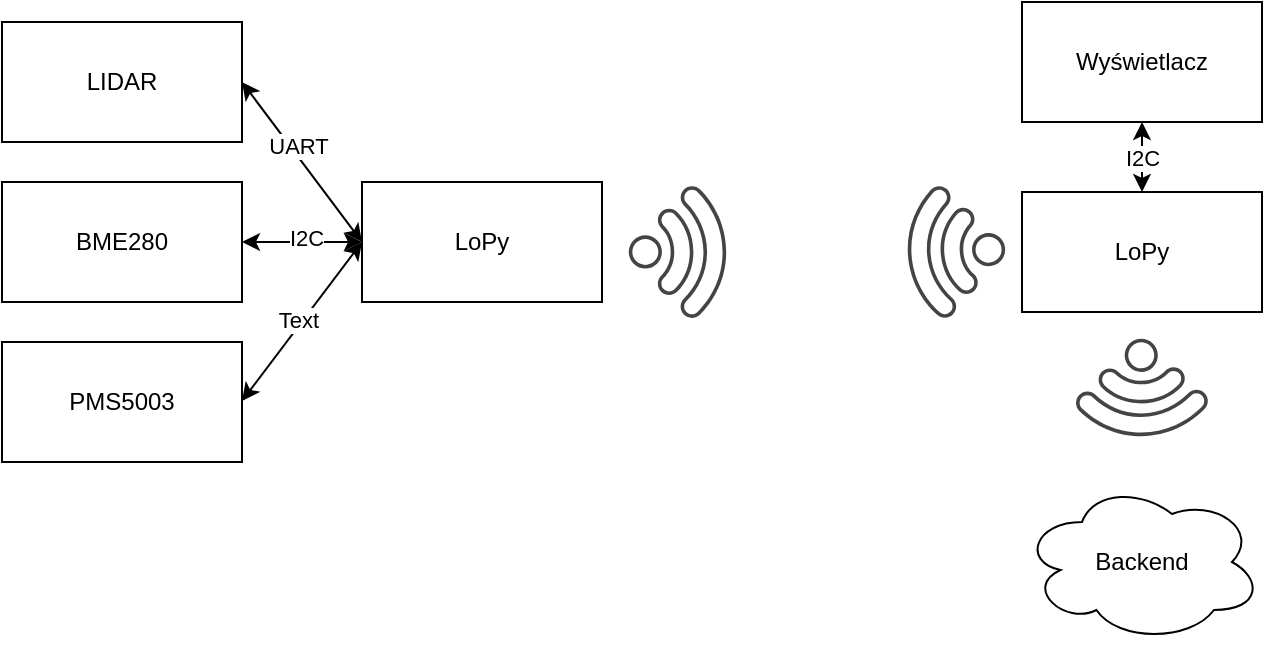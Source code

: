 <mxfile version="24.5.5" type="device">
  <diagram name="Page-1" id="_PyGC5zRLoMzaQYJJF0Z">
    <mxGraphModel dx="933" dy="524" grid="1" gridSize="10" guides="1" tooltips="1" connect="1" arrows="1" fold="1" page="1" pageScale="1" pageWidth="1169" pageHeight="827" math="0" shadow="0">
      <root>
        <mxCell id="0" />
        <mxCell id="1" parent="0" />
        <mxCell id="BugAooCPEtJM6vHc9bUL-1" value="LIDAR" style="rounded=0;whiteSpace=wrap;html=1;" vertex="1" parent="1">
          <mxGeometry x="140" y="150" width="120" height="60" as="geometry" />
        </mxCell>
        <mxCell id="BugAooCPEtJM6vHc9bUL-2" value="BME280" style="rounded=0;whiteSpace=wrap;html=1;" vertex="1" parent="1">
          <mxGeometry x="140" y="230" width="120" height="60" as="geometry" />
        </mxCell>
        <mxCell id="BugAooCPEtJM6vHc9bUL-3" value="PMS5003" style="rounded=0;whiteSpace=wrap;html=1;" vertex="1" parent="1">
          <mxGeometry x="140" y="310" width="120" height="60" as="geometry" />
        </mxCell>
        <mxCell id="BugAooCPEtJM6vHc9bUL-4" value="LoPy" style="rounded=0;whiteSpace=wrap;html=1;" vertex="1" parent="1">
          <mxGeometry x="320" y="230" width="120" height="60" as="geometry" />
        </mxCell>
        <mxCell id="BugAooCPEtJM6vHc9bUL-5" value="LoPy" style="rounded=0;whiteSpace=wrap;html=1;" vertex="1" parent="1">
          <mxGeometry x="650" y="235" width="120" height="60" as="geometry" />
        </mxCell>
        <mxCell id="BugAooCPEtJM6vHc9bUL-6" value="" style="endArrow=classic;startArrow=classic;html=1;rounded=0;entryX=0;entryY=0.5;entryDx=0;entryDy=0;" edge="1" parent="1" target="BugAooCPEtJM6vHc9bUL-4">
          <mxGeometry width="50" height="50" relative="1" as="geometry">
            <mxPoint x="260" y="180" as="sourcePoint" />
            <mxPoint x="310" y="130" as="targetPoint" />
          </mxGeometry>
        </mxCell>
        <mxCell id="BugAooCPEtJM6vHc9bUL-17" value="UART" style="edgeLabel;html=1;align=center;verticalAlign=middle;resizable=0;points=[];" vertex="1" connectable="0" parent="BugAooCPEtJM6vHc9bUL-6">
          <mxGeometry x="-0.163" y="3" relative="1" as="geometry">
            <mxPoint as="offset" />
          </mxGeometry>
        </mxCell>
        <mxCell id="BugAooCPEtJM6vHc9bUL-7" value="" style="endArrow=classic;startArrow=classic;html=1;rounded=0;entryX=0;entryY=0.5;entryDx=0;entryDy=0;exitX=1;exitY=0.5;exitDx=0;exitDy=0;" edge="1" parent="1" source="BugAooCPEtJM6vHc9bUL-2" target="BugAooCPEtJM6vHc9bUL-4">
          <mxGeometry width="50" height="50" relative="1" as="geometry">
            <mxPoint x="260" y="250" as="sourcePoint" />
            <mxPoint x="320" y="330" as="targetPoint" />
          </mxGeometry>
        </mxCell>
        <mxCell id="BugAooCPEtJM6vHc9bUL-18" value="I2C" style="edgeLabel;html=1;align=center;verticalAlign=middle;resizable=0;points=[];" vertex="1" connectable="0" parent="BugAooCPEtJM6vHc9bUL-7">
          <mxGeometry x="0.067" y="2" relative="1" as="geometry">
            <mxPoint as="offset" />
          </mxGeometry>
        </mxCell>
        <mxCell id="BugAooCPEtJM6vHc9bUL-8" value="" style="endArrow=classic;startArrow=classic;html=1;rounded=0;entryX=0;entryY=0.5;entryDx=0;entryDy=0;exitX=1;exitY=0.5;exitDx=0;exitDy=0;" edge="1" parent="1" target="BugAooCPEtJM6vHc9bUL-4">
          <mxGeometry width="50" height="50" relative="1" as="geometry">
            <mxPoint x="260" y="339.5" as="sourcePoint" />
            <mxPoint x="320" y="339.5" as="targetPoint" />
          </mxGeometry>
        </mxCell>
        <mxCell id="BugAooCPEtJM6vHc9bUL-19" value="Text" style="edgeLabel;html=1;align=center;verticalAlign=middle;resizable=0;points=[];" vertex="1" connectable="0" parent="BugAooCPEtJM6vHc9bUL-8">
          <mxGeometry x="-0.008" y="2" relative="1" as="geometry">
            <mxPoint as="offset" />
          </mxGeometry>
        </mxCell>
        <mxCell id="BugAooCPEtJM6vHc9bUL-10" value="" style="sketch=0;pointerEvents=1;shadow=0;dashed=0;html=1;strokeColor=none;fillColor=#434445;aspect=fixed;labelPosition=center;verticalLabelPosition=bottom;verticalAlign=top;align=center;outlineConnect=0;shape=mxgraph.vvd.wi_fi;rotation=45;" vertex="1" parent="1">
          <mxGeometry x="460" y="240" width="50" height="50" as="geometry" />
        </mxCell>
        <mxCell id="BugAooCPEtJM6vHc9bUL-11" value="" style="sketch=0;pointerEvents=1;shadow=0;dashed=0;html=1;strokeColor=none;fillColor=#434445;aspect=fixed;labelPosition=center;verticalLabelPosition=bottom;verticalAlign=top;align=center;outlineConnect=0;shape=mxgraph.vvd.wi_fi;rotation=-138;" vertex="1" parent="1">
          <mxGeometry x="585" y="240" width="50" height="50" as="geometry" />
        </mxCell>
        <mxCell id="BugAooCPEtJM6vHc9bUL-12" value="Wyświetlacz" style="rounded=0;whiteSpace=wrap;html=1;" vertex="1" parent="1">
          <mxGeometry x="650" y="140" width="120" height="60" as="geometry" />
        </mxCell>
        <mxCell id="BugAooCPEtJM6vHc9bUL-13" value="I2C" style="endArrow=classic;startArrow=classic;html=1;rounded=0;exitX=0.5;exitY=0;exitDx=0;exitDy=0;entryX=0.5;entryY=1;entryDx=0;entryDy=0;" edge="1" parent="1" source="BugAooCPEtJM6vHc9bUL-5" target="BugAooCPEtJM6vHc9bUL-12">
          <mxGeometry width="50" height="50" relative="1" as="geometry">
            <mxPoint x="580" y="320" as="sourcePoint" />
            <mxPoint x="630" y="270" as="targetPoint" />
          </mxGeometry>
        </mxCell>
        <mxCell id="BugAooCPEtJM6vHc9bUL-14" value="" style="sketch=0;pointerEvents=1;shadow=0;dashed=0;html=1;strokeColor=none;fillColor=#434445;aspect=fixed;labelPosition=center;verticalLabelPosition=bottom;verticalAlign=top;align=center;outlineConnect=0;shape=mxgraph.vvd.wi_fi;rotation=134;" vertex="1" parent="1">
          <mxGeometry x="685" y="315" width="50" height="50" as="geometry" />
        </mxCell>
        <mxCell id="BugAooCPEtJM6vHc9bUL-16" value="Backend" style="ellipse;shape=cloud;whiteSpace=wrap;html=1;" vertex="1" parent="1">
          <mxGeometry x="650" y="380" width="120" height="80" as="geometry" />
        </mxCell>
      </root>
    </mxGraphModel>
  </diagram>
</mxfile>
